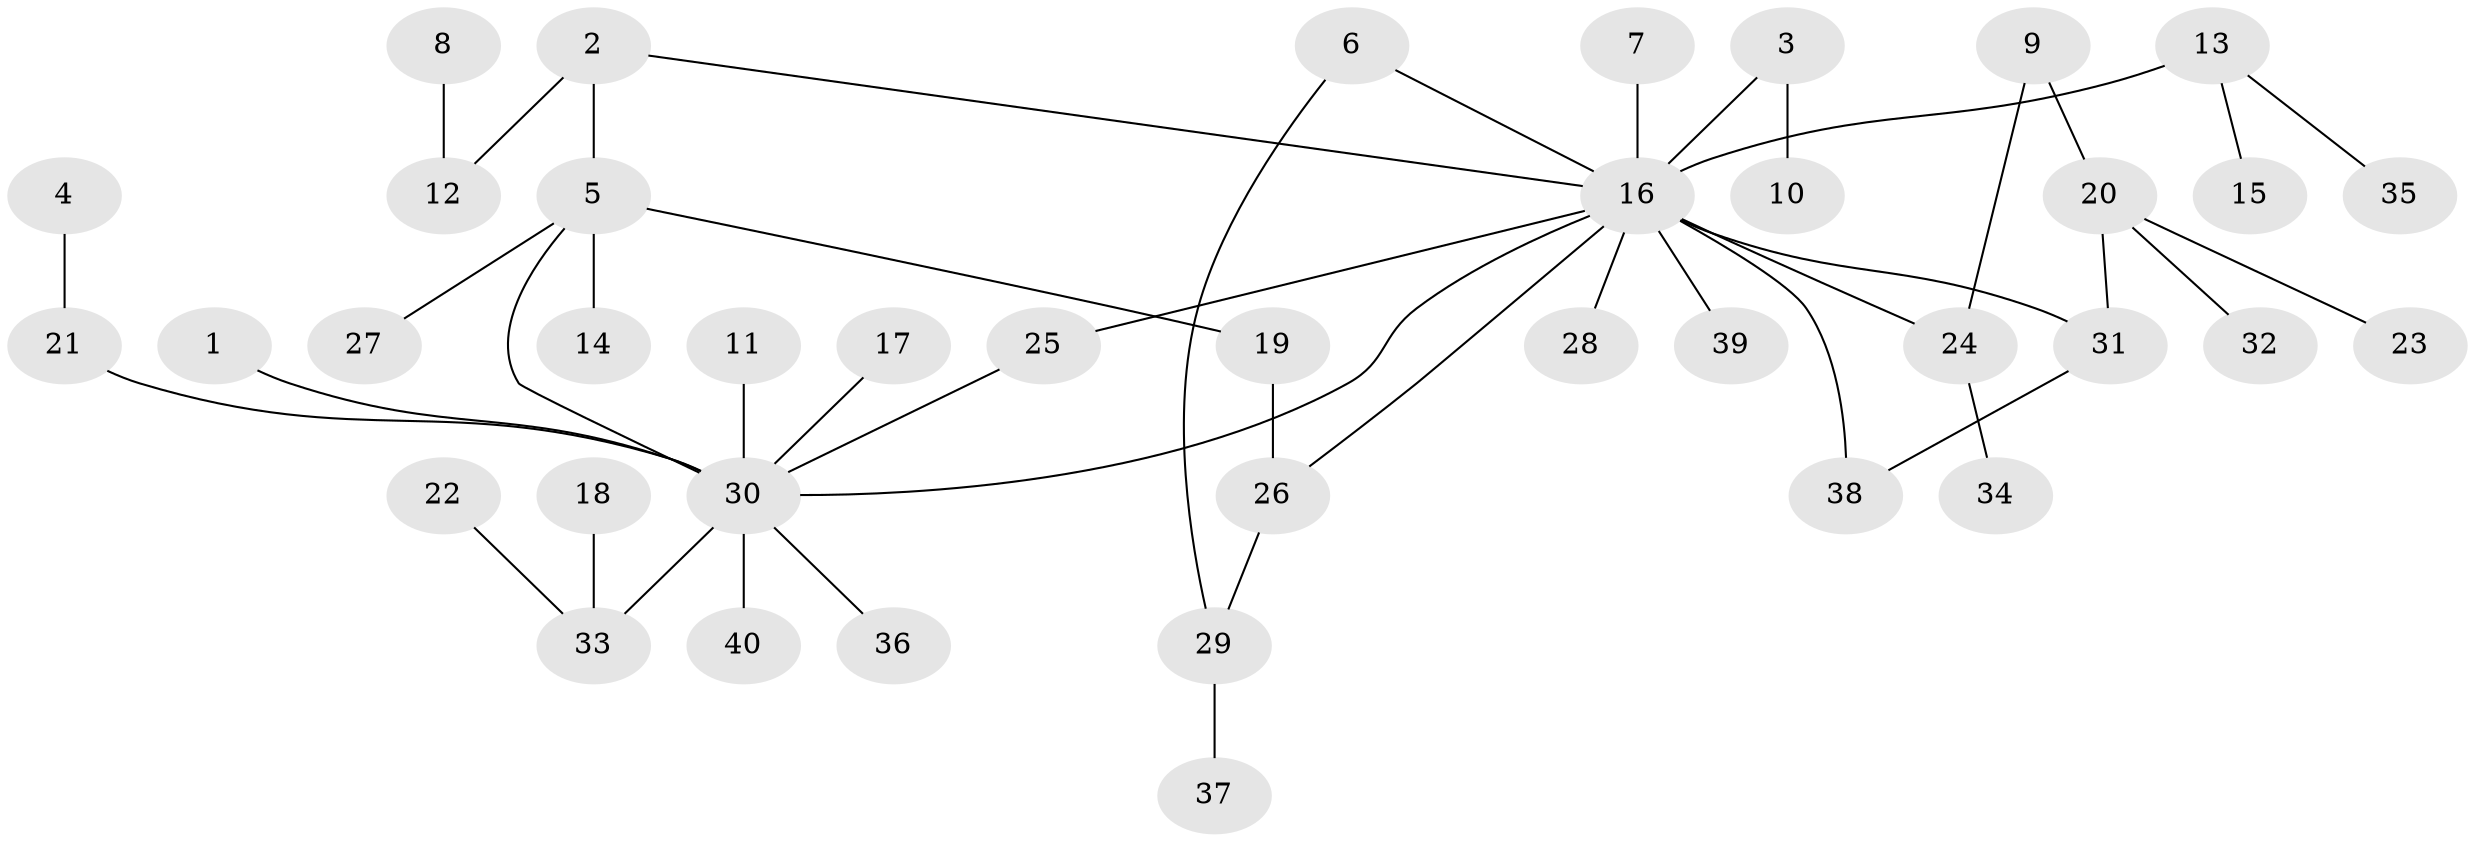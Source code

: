 // original degree distribution, {12: 0.017857142857142856, 3: 0.14285714285714285, 2: 0.17857142857142858, 15: 0.017857142857142856, 1: 0.5357142857142857, 4: 0.07142857142857142, 6: 0.017857142857142856, 5: 0.017857142857142856}
// Generated by graph-tools (version 1.1) at 2025/36/03/04/25 23:36:45]
// undirected, 40 vertices, 45 edges
graph export_dot {
  node [color=gray90,style=filled];
  1;
  2;
  3;
  4;
  5;
  6;
  7;
  8;
  9;
  10;
  11;
  12;
  13;
  14;
  15;
  16;
  17;
  18;
  19;
  20;
  21;
  22;
  23;
  24;
  25;
  26;
  27;
  28;
  29;
  30;
  31;
  32;
  33;
  34;
  35;
  36;
  37;
  38;
  39;
  40;
  1 -- 30 [weight=1.0];
  2 -- 5 [weight=1.0];
  2 -- 12 [weight=1.0];
  2 -- 16 [weight=1.0];
  3 -- 10 [weight=1.0];
  3 -- 16 [weight=1.0];
  4 -- 21 [weight=1.0];
  5 -- 14 [weight=1.0];
  5 -- 19 [weight=1.0];
  5 -- 27 [weight=1.0];
  5 -- 30 [weight=1.0];
  6 -- 16 [weight=1.0];
  6 -- 29 [weight=1.0];
  7 -- 16 [weight=1.0];
  8 -- 12 [weight=1.0];
  9 -- 20 [weight=1.0];
  9 -- 24 [weight=1.0];
  11 -- 30 [weight=1.0];
  13 -- 15 [weight=1.0];
  13 -- 16 [weight=2.0];
  13 -- 35 [weight=1.0];
  16 -- 24 [weight=1.0];
  16 -- 25 [weight=1.0];
  16 -- 26 [weight=1.0];
  16 -- 28 [weight=1.0];
  16 -- 30 [weight=1.0];
  16 -- 31 [weight=1.0];
  16 -- 38 [weight=1.0];
  16 -- 39 [weight=1.0];
  17 -- 30 [weight=1.0];
  18 -- 33 [weight=1.0];
  19 -- 26 [weight=1.0];
  20 -- 23 [weight=1.0];
  20 -- 31 [weight=1.0];
  20 -- 32 [weight=1.0];
  21 -- 30 [weight=1.0];
  22 -- 33 [weight=1.0];
  24 -- 34 [weight=1.0];
  25 -- 30 [weight=1.0];
  26 -- 29 [weight=1.0];
  29 -- 37 [weight=1.0];
  30 -- 33 [weight=1.0];
  30 -- 36 [weight=1.0];
  30 -- 40 [weight=1.0];
  31 -- 38 [weight=1.0];
}
